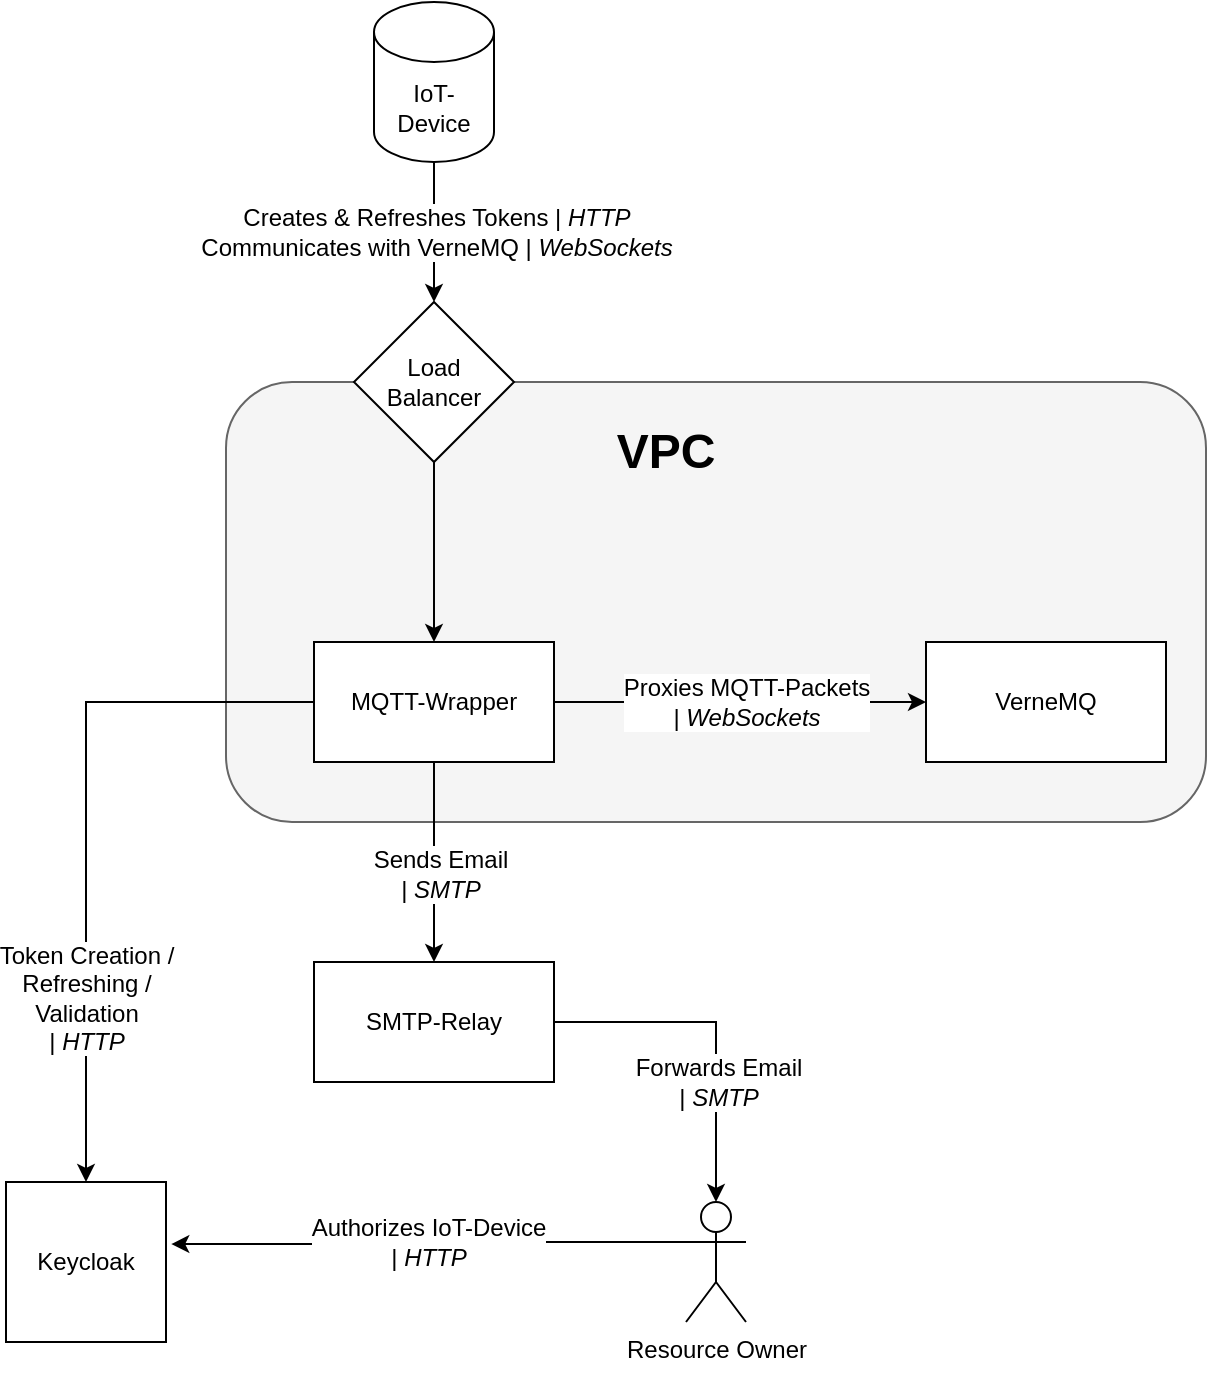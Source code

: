 <mxfile version="20.3.0"><diagram id="-3Jqa06r0z2bddiGl-v8" name="Seite-1"><mxGraphModel dx="689" dy="906" grid="1" gridSize="10" guides="1" tooltips="1" connect="1" arrows="1" fold="1" page="1" pageScale="1" pageWidth="827" pageHeight="1169" math="0" shadow="0"><root><mxCell id="0"/><mxCell id="1" parent="0"/><mxCell id="CmMDpLJ8wA74xz2emYB2-2" value="" style="rounded=1;whiteSpace=wrap;html=1;fillColor=#f5f5f5;fontColor=#333333;strokeColor=#666666;" vertex="1" parent="1"><mxGeometry x="250" y="210" width="490" height="220" as="geometry"/></mxCell><mxCell id="CmMDpLJ8wA74xz2emYB2-3" value="&lt;b&gt;&lt;font style=&quot;font-size: 24px;&quot;&gt;VPC&lt;/font&gt;&lt;/b&gt;" style="text;html=1;strokeColor=none;fillColor=none;align=center;verticalAlign=middle;whiteSpace=wrap;rounded=0;" vertex="1" parent="1"><mxGeometry x="390" y="230" width="160" height="30" as="geometry"/></mxCell><mxCell id="CmMDpLJ8wA74xz2emYB2-12" style="edgeStyle=orthogonalEdgeStyle;rounded=0;orthogonalLoop=1;jettySize=auto;html=1;exitX=0;exitY=0.5;exitDx=0;exitDy=0;entryX=0.5;entryY=0;entryDx=0;entryDy=0;" edge="1" parent="1" source="CmMDpLJ8wA74xz2emYB2-4" target="CmMDpLJ8wA74xz2emYB2-10"><mxGeometry relative="1" as="geometry"/></mxCell><mxCell id="CmMDpLJ8wA74xz2emYB2-35" value="&lt;div&gt;Token Creation /&lt;br&gt;&lt;/div&gt;&lt;div&gt;Refreshing /&lt;/div&gt;&lt;div&gt;Validation&lt;/div&gt;&lt;div&gt;| &lt;i&gt;HTTP&lt;/i&gt;&lt;br&gt;&lt;/div&gt;" style="edgeLabel;html=1;align=center;verticalAlign=middle;resizable=0;points=[];fontSize=12;" vertex="1" connectable="0" parent="CmMDpLJ8wA74xz2emYB2-12"><mxGeometry x="0.477" relative="1" as="geometry"><mxPoint as="offset"/></mxGeometry></mxCell><mxCell id="CmMDpLJ8wA74xz2emYB2-23" style="edgeStyle=orthogonalEdgeStyle;rounded=0;orthogonalLoop=1;jettySize=auto;html=1;exitX=0.5;exitY=1;exitDx=0;exitDy=0;entryX=0.5;entryY=0;entryDx=0;entryDy=0;fontSize=12;" edge="1" parent="1" source="CmMDpLJ8wA74xz2emYB2-4" target="CmMDpLJ8wA74xz2emYB2-21"><mxGeometry relative="1" as="geometry"/></mxCell><mxCell id="CmMDpLJ8wA74xz2emYB2-26" value="&lt;div&gt;Sends Email&lt;/div&gt;&lt;div&gt;| &lt;i&gt;SMTP&lt;/i&gt;&lt;/div&gt;" style="edgeLabel;html=1;align=center;verticalAlign=middle;resizable=0;points=[];fontSize=12;" vertex="1" connectable="0" parent="CmMDpLJ8wA74xz2emYB2-23"><mxGeometry x="0.12" y="3" relative="1" as="geometry"><mxPoint as="offset"/></mxGeometry></mxCell><mxCell id="CmMDpLJ8wA74xz2emYB2-4" value="MQTT-Wrapper" style="rounded=0;whiteSpace=wrap;html=1;" vertex="1" parent="1"><mxGeometry x="294" y="340" width="120" height="60" as="geometry"/></mxCell><mxCell id="CmMDpLJ8wA74xz2emYB2-5" value="VerneMQ" style="rounded=0;whiteSpace=wrap;html=1;" vertex="1" parent="1"><mxGeometry x="600" y="340" width="120" height="60" as="geometry"/></mxCell><mxCell id="CmMDpLJ8wA74xz2emYB2-9" style="edgeStyle=orthogonalEdgeStyle;rounded=0;orthogonalLoop=1;jettySize=auto;html=1;exitX=0.5;exitY=1;exitDx=0;exitDy=0;" edge="1" parent="1" source="CmMDpLJ8wA74xz2emYB2-6" target="CmMDpLJ8wA74xz2emYB2-4"><mxGeometry relative="1" as="geometry"/></mxCell><mxCell id="CmMDpLJ8wA74xz2emYB2-6" value="&lt;div&gt;Load&lt;/div&gt;&lt;div&gt;Balancer&lt;br&gt;&lt;/div&gt;" style="rhombus;whiteSpace=wrap;html=1;" vertex="1" parent="1"><mxGeometry x="314" y="170" width="80" height="80" as="geometry"/></mxCell><mxCell id="CmMDpLJ8wA74xz2emYB2-10" value="&lt;div&gt;Keycloak&lt;/div&gt;" style="whiteSpace=wrap;html=1;aspect=fixed;" vertex="1" parent="1"><mxGeometry x="140" y="610" width="80" height="80" as="geometry"/></mxCell><mxCell id="CmMDpLJ8wA74xz2emYB2-11" value="" style="endArrow=classic;html=1;rounded=0;entryX=0;entryY=0.5;entryDx=0;entryDy=0;exitX=1;exitY=0.5;exitDx=0;exitDy=0;" edge="1" parent="1" source="CmMDpLJ8wA74xz2emYB2-4" target="CmMDpLJ8wA74xz2emYB2-5"><mxGeometry width="50" height="50" relative="1" as="geometry"><mxPoint x="390" y="690" as="sourcePoint"/><mxPoint x="440" y="640" as="targetPoint"/></mxGeometry></mxCell><mxCell id="CmMDpLJ8wA74xz2emYB2-29" value="&lt;div&gt;&lt;font style=&quot;font-size: 12px;&quot;&gt;Proxies MQTT-Packets&lt;/font&gt;&lt;/div&gt;&lt;div&gt;&lt;font style=&quot;font-size: 12px;&quot;&gt;| &lt;i&gt;WebSockets&lt;/i&gt;&lt;/font&gt;&lt;/div&gt;" style="edgeLabel;html=1;align=center;verticalAlign=middle;resizable=0;points=[];fontSize=12;" vertex="1" connectable="0" parent="CmMDpLJ8wA74xz2emYB2-11"><mxGeometry x="0.258" y="-3" relative="1" as="geometry"><mxPoint x="-21" y="-3" as="offset"/></mxGeometry></mxCell><mxCell id="CmMDpLJ8wA74xz2emYB2-13" value="&lt;div&gt;IoT-&lt;/div&gt;&lt;div&gt;Device&lt;br&gt;&lt;/div&gt;" style="shape=cylinder3;whiteSpace=wrap;html=1;boundedLbl=1;backgroundOutline=1;size=15;" vertex="1" parent="1"><mxGeometry x="324" y="20" width="60" height="80" as="geometry"/></mxCell><mxCell id="CmMDpLJ8wA74xz2emYB2-14" value="" style="endArrow=classic;html=1;rounded=0;exitX=0.5;exitY=1;exitDx=0;exitDy=0;exitPerimeter=0;entryX=0.5;entryY=0;entryDx=0;entryDy=0;" edge="1" parent="1" source="CmMDpLJ8wA74xz2emYB2-13" target="CmMDpLJ8wA74xz2emYB2-6"><mxGeometry width="50" height="50" relative="1" as="geometry"><mxPoint x="210" y="160" as="sourcePoint"/><mxPoint x="260" y="110" as="targetPoint"/></mxGeometry></mxCell><mxCell id="CmMDpLJ8wA74xz2emYB2-28" value="&lt;div&gt;Creates &amp;amp; Refreshes Tokens | &lt;i&gt;HTTP&lt;/i&gt;&lt;/div&gt;&lt;div&gt;Communicates with VerneMQ |&lt;i&gt; WebSockets&lt;/i&gt;&lt;br&gt;&lt;/div&gt;" style="edgeLabel;html=1;align=center;verticalAlign=middle;resizable=0;points=[];fontSize=12;" vertex="1" connectable="0" parent="CmMDpLJ8wA74xz2emYB2-14"><mxGeometry y="1" relative="1" as="geometry"><mxPoint as="offset"/></mxGeometry></mxCell><mxCell id="CmMDpLJ8wA74xz2emYB2-25" style="edgeStyle=orthogonalEdgeStyle;rounded=0;orthogonalLoop=1;jettySize=auto;html=1;exitX=1;exitY=0.5;exitDx=0;exitDy=0;fontSize=12;" edge="1" parent="1" source="CmMDpLJ8wA74xz2emYB2-21" target="CmMDpLJ8wA74xz2emYB2-24"><mxGeometry relative="1" as="geometry"/></mxCell><mxCell id="CmMDpLJ8wA74xz2emYB2-37" value="&lt;div&gt;Forwards Email&lt;/div&gt;&lt;div&gt;| &lt;i&gt;SMTP&lt;/i&gt;&lt;/div&gt;" style="edgeLabel;html=1;align=center;verticalAlign=middle;resizable=0;points=[];fontSize=12;" vertex="1" connectable="0" parent="CmMDpLJ8wA74xz2emYB2-25"><mxGeometry x="-0.115" y="-3" relative="1" as="geometry"><mxPoint x="6" y="27" as="offset"/></mxGeometry></mxCell><mxCell id="CmMDpLJ8wA74xz2emYB2-21" value="&lt;div&gt;SMTP-Relay&lt;/div&gt;" style="rounded=0;whiteSpace=wrap;html=1;labelBackgroundColor=#FFFFFF;fontSize=12;" vertex="1" parent="1"><mxGeometry x="294" y="500" width="120" height="60" as="geometry"/></mxCell><mxCell id="CmMDpLJ8wA74xz2emYB2-36" value="&lt;div&gt;Authorizes IoT-Device&lt;/div&gt;&lt;div&gt;| &lt;i&gt;HTTP&lt;/i&gt;&lt;/div&gt;" style="edgeStyle=orthogonalEdgeStyle;rounded=0;orthogonalLoop=1;jettySize=auto;html=1;exitX=0;exitY=0.333;exitDx=0;exitDy=0;exitPerimeter=0;entryX=1.033;entryY=0.388;entryDx=0;entryDy=0;entryPerimeter=0;fontSize=12;" edge="1" parent="1" source="CmMDpLJ8wA74xz2emYB2-24" target="CmMDpLJ8wA74xz2emYB2-10"><mxGeometry relative="1" as="geometry"/></mxCell><mxCell id="CmMDpLJ8wA74xz2emYB2-24" value="&lt;div&gt;Resource Owner&lt;/div&gt;&lt;div&gt;&lt;br&gt;&lt;/div&gt;" style="shape=umlActor;verticalLabelPosition=bottom;verticalAlign=top;html=1;outlineConnect=0;labelBackgroundColor=#FFFFFF;fontSize=12;" vertex="1" parent="1"><mxGeometry x="480" y="620" width="30" height="60" as="geometry"/></mxCell></root></mxGraphModel></diagram></mxfile>